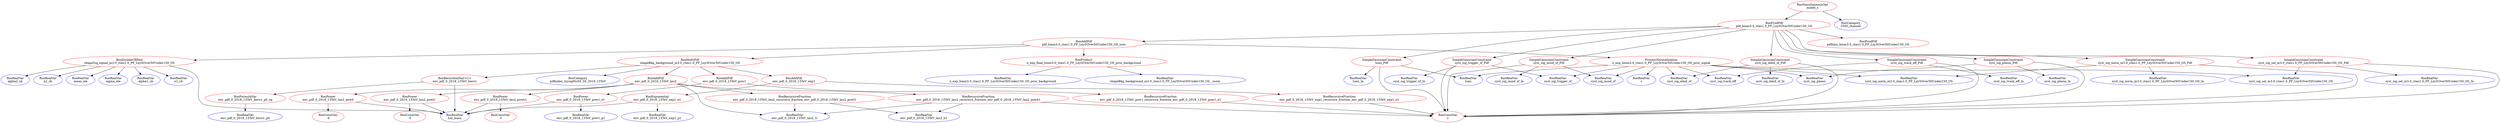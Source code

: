digraph model_s{
"model_s" [ color=red, label="RooSimultaneousOpt\nmodel_s"];
"pdf_binm3.0_ctau1.0_PF_LxySOver50Under150_OS" [ color=red, label="RooProdPdf\npdf_binm3.0_ctau1.0_PF_LxySOver50Under150_OS"];
"pdf_binm3.0_ctau1.0_PF_LxySOver50Under150_OS_nuis" [ color=red, label="RooAddPdf\npdf_binm3.0_ctau1.0_PF_LxySOver50Under150_OS_nuis"];
"shapeSig_signal_m3.0_ctau1.0_PF_LxySOver50Under150_OS" [ color=red, label="RooDoubleCBFast\nshapeSig_signal_m3.0_ctau1.0_PF_LxySOver50Under150_OS"];
"mean_ele" [ color=blue, label="RooRealVar\nmean_ele"];
"sigma_ele" [ color=blue, label="RooRealVar\nsigma_ele"];
"alpha1_cb" [ color=blue, label="RooRealVar\nalpha1_cb"];
"n1_cb" [ color=blue, label="RooRealVar\nn1_cb"];
"alpha2_cb" [ color=blue, label="RooRealVar\nalpha2_cb"];
"n2_cb" [ color=blue, label="RooRealVar\nn2_cb"];
"hnl_mass" [ color=blue, label="RooRealVar\nhnl_mass"];
"shapeBkg_background_m3.0_ctau1.0_PF_LxySOver50Under150_OS" [ color=red, label="RooMultiPdf\nshapeBkg_background_m3.0_ctau1.0_PF_LxySOver50Under150_OS"];
"pdfindex_lxysig0to50_SS_2018_13TeV" [ color=blue, label="RooCategory\npdfindex_lxysig0to50_SS_2018_13TeV"];
"env_pdf_0_2018_13TeV_bern1" [ color=red, label="RooBernsteinFast<1>\nenv_pdf_0_2018_13TeV_bern1"];
"env_pdf_0_2018_13TeV_bern1_p0_sq" [ color=red, label="RooFormulaVar\nenv_pdf_0_2018_13TeV_bern1_p0_sq"];
"env_pdf_0_2018_13TeV_bern1_p0" [ color=blue, label="RooRealVar\nenv_pdf_0_2018_13TeV_bern1_p0"];
"env_pdf_0_2018_13TeV_exp1" [ color=red, label="RooAddPdf\nenv_pdf_0_2018_13TeV_exp1"];
"env_pdf_0_2018_13TeV_exp1_e1" [ color=red, label="RooExponential\nenv_pdf_0_2018_13TeV_exp1_e1"];
"env_pdf_0_2018_13TeV_exp1_p1" [ color=blue, label="RooRealVar\nenv_pdf_0_2018_13TeV_exp1_p1"];
"env_pdf_0_2018_13TeV_exp1_recursive_fraction_env_pdf_0_2018_13TeV_exp1_e1" [ color=red, label="RooRecursiveFraction\nenv_pdf_0_2018_13TeV_exp1_recursive_fraction_env_pdf_0_2018_13TeV_exp1_e1"];
"1" [ color=red, label="RooConstVar\n1"];
"env_pdf_0_2018_13TeV_pow1" [ color=red, label="RooAddPdf\nenv_pdf_0_2018_13TeV_pow1"];
"env_pdf_0_2018_13TeV_pow1_e1" [ color=red, label="RooPower\nenv_pdf_0_2018_13TeV_pow1_e1"];
"env_pdf_0_2018_13TeV_pow1_p1" [ color=blue, label="RooRealVar\nenv_pdf_0_2018_13TeV_pow1_p1"];
"env_pdf_0_2018_13TeV_pow1_recursive_fraction_env_pdf_0_2018_13TeV_pow1_e1" [ color=red, label="RooRecursiveFraction\nenv_pdf_0_2018_13TeV_pow1_recursive_fraction_env_pdf_0_2018_13TeV_pow1_e1"];
"env_pdf_0_2018_13TeV_lau2" [ color=red, label="RooAddPdf\nenv_pdf_0_2018_13TeV_lau2"];
"env_pdf_0_2018_13TeV_lau2_pow0" [ color=red, label="RooPower\nenv_pdf_0_2018_13TeV_lau2_pow0"];
"-4" [ color=red, label="RooConstVar\n-4"];
"env_pdf_0_2018_13TeV_lau2_l1" [ color=blue, label="RooRealVar\nenv_pdf_0_2018_13TeV_lau2_l1"];
"env_pdf_0_2018_13TeV_lau2_powl1" [ color=red, label="RooPower\nenv_pdf_0_2018_13TeV_lau2_powl1"];
"-5" [ color=red, label="RooConstVar\n-5"];
"env_pdf_0_2018_13TeV_lau2_recursive_fraction_env_pdf_0_2018_13TeV_lau2_powl1" [ color=red, label="RooRecursiveFraction\nenv_pdf_0_2018_13TeV_lau2_recursive_fraction_env_pdf_0_2018_13TeV_lau2_powl1"];
"env_pdf_0_2018_13TeV_lau2_h1" [ color=blue, label="RooRealVar\nenv_pdf_0_2018_13TeV_lau2_h1"];
"env_pdf_0_2018_13TeV_lau2_powh1" [ color=red, label="RooPower\nenv_pdf_0_2018_13TeV_lau2_powh1"];
"-3" [ color=red, label="RooConstVar\n-3"];
"env_pdf_0_2018_13TeV_lau2_recursive_fraction_env_pdf_0_2018_13TeV_lau2_powh1" [ color=red, label="RooRecursiveFraction\nenv_pdf_0_2018_13TeV_lau2_recursive_fraction_env_pdf_0_2018_13TeV_lau2_powh1"];
"n_exp_final_binm3.0_ctau1.0_PF_LxySOver50Under150_OS_proc_background" [ color=red, label="RooProduct\nn_exp_final_binm3.0_ctau1.0_PF_LxySOver50Under150_OS_proc_background"];
"n_exp_binm3.0_ctau1.0_PF_LxySOver50Under150_OS_proc_background" [ color=blue, label="RooRealVar\nn_exp_binm3.0_ctau1.0_PF_LxySOver50Under150_OS_proc_background"];
"shapeBkg_background_m3.0_ctau1.0_PF_LxySOver50Under150_OS__norm" [ color=blue, label="RooRealVar\nshapeBkg_background_m3.0_ctau1.0_PF_LxySOver50Under150_OS__norm"];
"n_exp_binm3.0_ctau1.0_PF_LxySOver50Under150_OS_proc_signal" [ color=red, label="ProcessNormalization\nn_exp_binm3.0_ctau1.0_PF_LxySOver50Under150_OS_proc_signal"];
"lumi" [ color=blue, label="RooRealVar\nlumi"];
"syst_sig_trigger_sf" [ color=blue, label="RooRealVar\nsyst_sig_trigger_sf"];
"syst_sig_muid_sf" [ color=blue, label="RooRealVar\nsyst_sig_muid_sf"];
"syst_sig_eleid_sf" [ color=blue, label="RooRealVar\nsyst_sig_eleid_sf"];
"syst_sig_track_eff" [ color=blue, label="RooRealVar\nsyst_sig_track_eff"];
"syst_sig_pheno" [ color=blue, label="RooRealVar\nsyst_sig_pheno"];
"syst_sig_norm_m3.0_ctau1.0_PF_LxySOver50Under150_OS" [ color=blue, label="RooRealVar\nsyst_sig_norm_m3.0_ctau1.0_PF_LxySOver50Under150_OS"];
"syst_sig_sel_m3.0_ctau1.0_PF_LxySOver50Under150_OS" [ color=blue, label="RooRealVar\nsyst_sig_sel_m3.0_ctau1.0_PF_LxySOver50Under150_OS"];
"r" [ color=blue, label="RooRealVar\nr"];
"pdfbins_binm3.0_ctau1.0_PF_LxySOver50Under150_OS" [ color=red, label="RooProdPdf\npdfbins_binm3.0_ctau1.0_PF_LxySOver50Under150_OS"];
"lumi_Pdf" [ color=red, label="SimpleGaussianConstraint\nlumi_Pdf"];
"lumi_In" [ color=blue, label="RooRealVar\nlumi_In"];
"syst_sig_trigger_sf_Pdf" [ color=red, label="SimpleGaussianConstraint\nsyst_sig_trigger_sf_Pdf"];
"syst_sig_trigger_sf_In" [ color=blue, label="RooRealVar\nsyst_sig_trigger_sf_In"];
"syst_sig_muid_sf_Pdf" [ color=red, label="SimpleGaussianConstraint\nsyst_sig_muid_sf_Pdf"];
"syst_sig_muid_sf_In" [ color=blue, label="RooRealVar\nsyst_sig_muid_sf_In"];
"syst_sig_eleid_sf_Pdf" [ color=red, label="SimpleGaussianConstraint\nsyst_sig_eleid_sf_Pdf"];
"syst_sig_eleid_sf_In" [ color=blue, label="RooRealVar\nsyst_sig_eleid_sf_In"];
"syst_sig_track_eff_Pdf" [ color=red, label="SimpleGaussianConstraint\nsyst_sig_track_eff_Pdf"];
"syst_sig_track_eff_In" [ color=blue, label="RooRealVar\nsyst_sig_track_eff_In"];
"syst_sig_pheno_Pdf" [ color=red, label="SimpleGaussianConstraint\nsyst_sig_pheno_Pdf"];
"syst_sig_pheno_In" [ color=blue, label="RooRealVar\nsyst_sig_pheno_In"];
"syst_sig_norm_m3.0_ctau1.0_PF_LxySOver50Under150_OS_Pdf" [ color=red, label="SimpleGaussianConstraint\nsyst_sig_norm_m3.0_ctau1.0_PF_LxySOver50Under150_OS_Pdf"];
"syst_sig_norm_m3.0_ctau1.0_PF_LxySOver50Under150_OS_In" [ color=blue, label="RooRealVar\nsyst_sig_norm_m3.0_ctau1.0_PF_LxySOver50Under150_OS_In"];
"syst_sig_sel_m3.0_ctau1.0_PF_LxySOver50Under150_OS_Pdf" [ color=red, label="SimpleGaussianConstraint\nsyst_sig_sel_m3.0_ctau1.0_PF_LxySOver50Under150_OS_Pdf"];
"syst_sig_sel_m3.0_ctau1.0_PF_LxySOver50Under150_OS_In" [ color=blue, label="RooRealVar\nsyst_sig_sel_m3.0_ctau1.0_PF_LxySOver50Under150_OS_In"];
"CMS_channel" [ color=blue, label="RooCategory\nCMS_channel"];
"syst_sig_pheno_Pdf" -> "1";
"syst_sig_pheno_Pdf" -> "syst_sig_pheno_In";
"syst_sig_pheno_Pdf" -> "syst_sig_pheno";
"syst_sig_eleid_sf_Pdf" -> "1";
"syst_sig_eleid_sf_Pdf" -> "syst_sig_eleid_sf_In";
"syst_sig_eleid_sf_Pdf" -> "syst_sig_eleid_sf";
"syst_sig_trigger_sf_Pdf" -> "1";
"syst_sig_trigger_sf_Pdf" -> "syst_sig_trigger_sf";
"syst_sig_trigger_sf_Pdf" -> "syst_sig_trigger_sf_In";
"syst_sig_norm_m3.0_ctau1.0_PF_LxySOver50Under150_OS_Pdf" -> "1";
"syst_sig_norm_m3.0_ctau1.0_PF_LxySOver50Under150_OS_Pdf" -> "syst_sig_norm_m3.0_ctau1.0_PF_LxySOver50Under150_OS";
"syst_sig_norm_m3.0_ctau1.0_PF_LxySOver50Under150_OS_Pdf" -> "syst_sig_norm_m3.0_ctau1.0_PF_LxySOver50Under150_OS_In";
"lumi_Pdf" -> "lumi_In";
"lumi_Pdf" -> "lumi";
"lumi_Pdf" -> "1";
"syst_sig_track_eff_Pdf" -> "1";
"syst_sig_track_eff_Pdf" -> "syst_sig_track_eff_In";
"syst_sig_track_eff_Pdf" -> "syst_sig_track_eff";
"syst_sig_muid_sf_Pdf" -> "1";
"syst_sig_muid_sf_Pdf" -> "syst_sig_muid_sf";
"syst_sig_muid_sf_Pdf" -> "syst_sig_muid_sf_In";
"syst_sig_sel_m3.0_ctau1.0_PF_LxySOver50Under150_OS_Pdf" -> "1";
"syst_sig_sel_m3.0_ctau1.0_PF_LxySOver50Under150_OS_Pdf" -> "syst_sig_sel_m3.0_ctau1.0_PF_LxySOver50Under150_OS_In";
"syst_sig_sel_m3.0_ctau1.0_PF_LxySOver50Under150_OS_Pdf" -> "syst_sig_sel_m3.0_ctau1.0_PF_LxySOver50Under150_OS";
"n_exp_binm3.0_ctau1.0_PF_LxySOver50Under150_OS_proc_signal" -> "lumi";
"n_exp_binm3.0_ctau1.0_PF_LxySOver50Under150_OS_proc_signal" -> "r";
"n_exp_binm3.0_ctau1.0_PF_LxySOver50Under150_OS_proc_signal" -> "syst_sig_trigger_sf";
"n_exp_binm3.0_ctau1.0_PF_LxySOver50Under150_OS_proc_signal" -> "syst_sig_muid_sf";
"n_exp_binm3.0_ctau1.0_PF_LxySOver50Under150_OS_proc_signal" -> "syst_sig_norm_m3.0_ctau1.0_PF_LxySOver50Under150_OS";
"n_exp_binm3.0_ctau1.0_PF_LxySOver50Under150_OS_proc_signal" -> "syst_sig_eleid_sf";
"n_exp_binm3.0_ctau1.0_PF_LxySOver50Under150_OS_proc_signal" -> "syst_sig_track_eff";
"n_exp_binm3.0_ctau1.0_PF_LxySOver50Under150_OS_proc_signal" -> "syst_sig_pheno";
"n_exp_binm3.0_ctau1.0_PF_LxySOver50Under150_OS_proc_signal" -> "syst_sig_sel_m3.0_ctau1.0_PF_LxySOver50Under150_OS";
"model_s" -> "CMS_channel";
"model_s" -> "pdf_binm3.0_ctau1.0_PF_LxySOver50Under150_OS";
"pdf_binm3.0_ctau1.0_PF_LxySOver50Under150_OS" -> "syst_sig_pheno_Pdf";
"pdf_binm3.0_ctau1.0_PF_LxySOver50Under150_OS" -> "syst_sig_eleid_sf_Pdf";
"pdf_binm3.0_ctau1.0_PF_LxySOver50Under150_OS" -> "syst_sig_trigger_sf_Pdf";
"pdf_binm3.0_ctau1.0_PF_LxySOver50Under150_OS" -> "syst_sig_norm_m3.0_ctau1.0_PF_LxySOver50Under150_OS_Pdf";
"pdf_binm3.0_ctau1.0_PF_LxySOver50Under150_OS" -> "lumi_Pdf";
"pdf_binm3.0_ctau1.0_PF_LxySOver50Under150_OS" -> "syst_sig_track_eff_Pdf";
"pdf_binm3.0_ctau1.0_PF_LxySOver50Under150_OS" -> "syst_sig_muid_sf_Pdf";
"pdf_binm3.0_ctau1.0_PF_LxySOver50Under150_OS" -> "syst_sig_sel_m3.0_ctau1.0_PF_LxySOver50Under150_OS_Pdf";
"pdf_binm3.0_ctau1.0_PF_LxySOver50Under150_OS" -> "pdf_binm3.0_ctau1.0_PF_LxySOver50Under150_OS_nuis";
"pdf_binm3.0_ctau1.0_PF_LxySOver50Under150_OS" -> "pdfbins_binm3.0_ctau1.0_PF_LxySOver50Under150_OS";
"pdf_binm3.0_ctau1.0_PF_LxySOver50Under150_OS_nuis" -> "n_exp_binm3.0_ctau1.0_PF_LxySOver50Under150_OS_proc_signal";
"pdf_binm3.0_ctau1.0_PF_LxySOver50Under150_OS_nuis" -> "shapeSig_signal_m3.0_ctau1.0_PF_LxySOver50Under150_OS";
"pdf_binm3.0_ctau1.0_PF_LxySOver50Under150_OS_nuis" -> "shapeBkg_background_m3.0_ctau1.0_PF_LxySOver50Under150_OS";
"pdf_binm3.0_ctau1.0_PF_LxySOver50Under150_OS_nuis" -> "n_exp_final_binm3.0_ctau1.0_PF_LxySOver50Under150_OS_proc_background";
"shapeSig_signal_m3.0_ctau1.0_PF_LxySOver50Under150_OS" -> "hnl_mass";
"shapeSig_signal_m3.0_ctau1.0_PF_LxySOver50Under150_OS" -> "mean_ele";
"shapeSig_signal_m3.0_ctau1.0_PF_LxySOver50Under150_OS" -> "sigma_ele";
"shapeSig_signal_m3.0_ctau1.0_PF_LxySOver50Under150_OS" -> "alpha1_cb";
"shapeSig_signal_m3.0_ctau1.0_PF_LxySOver50Under150_OS" -> "n1_cb";
"shapeSig_signal_m3.0_ctau1.0_PF_LxySOver50Under150_OS" -> "alpha2_cb";
"shapeSig_signal_m3.0_ctau1.0_PF_LxySOver50Under150_OS" -> "n2_cb";
"shapeBkg_background_m3.0_ctau1.0_PF_LxySOver50Under150_OS" -> "pdfindex_lxysig0to50_SS_2018_13TeV";
"shapeBkg_background_m3.0_ctau1.0_PF_LxySOver50Under150_OS" -> "env_pdf_0_2018_13TeV_bern1";
"shapeBkg_background_m3.0_ctau1.0_PF_LxySOver50Under150_OS" -> "env_pdf_0_2018_13TeV_exp1";
"shapeBkg_background_m3.0_ctau1.0_PF_LxySOver50Under150_OS" -> "env_pdf_0_2018_13TeV_pow1";
"shapeBkg_background_m3.0_ctau1.0_PF_LxySOver50Under150_OS" -> "env_pdf_0_2018_13TeV_lau2";
"env_pdf_0_2018_13TeV_bern1" -> "hnl_mass";
"env_pdf_0_2018_13TeV_bern1" -> "env_pdf_0_2018_13TeV_bern1_p0_sq";
"env_pdf_0_2018_13TeV_bern1_p0_sq" -> "env_pdf_0_2018_13TeV_bern1_p0";
"env_pdf_0_2018_13TeV_exp1" -> "env_pdf_0_2018_13TeV_exp1_e1";
"env_pdf_0_2018_13TeV_exp1" -> "env_pdf_0_2018_13TeV_exp1_recursive_fraction_env_pdf_0_2018_13TeV_exp1_e1";
"env_pdf_0_2018_13TeV_exp1_e1" -> "hnl_mass";
"env_pdf_0_2018_13TeV_exp1_e1" -> "env_pdf_0_2018_13TeV_exp1_p1";
"env_pdf_0_2018_13TeV_exp1_recursive_fraction_env_pdf_0_2018_13TeV_exp1_e1" -> "1";
"env_pdf_0_2018_13TeV_pow1" -> "env_pdf_0_2018_13TeV_pow1_e1";
"env_pdf_0_2018_13TeV_pow1" -> "env_pdf_0_2018_13TeV_pow1_recursive_fraction_env_pdf_0_2018_13TeV_pow1_e1";
"env_pdf_0_2018_13TeV_pow1_e1" -> "hnl_mass";
"env_pdf_0_2018_13TeV_pow1_e1" -> "env_pdf_0_2018_13TeV_pow1_p1";
"env_pdf_0_2018_13TeV_pow1_recursive_fraction_env_pdf_0_2018_13TeV_pow1_e1" -> "1";
"env_pdf_0_2018_13TeV_lau2" -> "env_pdf_0_2018_13TeV_lau2_pow0";
"env_pdf_0_2018_13TeV_lau2" -> "env_pdf_0_2018_13TeV_lau2_l1";
"env_pdf_0_2018_13TeV_lau2" -> "env_pdf_0_2018_13TeV_lau2_powl1";
"env_pdf_0_2018_13TeV_lau2" -> "env_pdf_0_2018_13TeV_lau2_recursive_fraction_env_pdf_0_2018_13TeV_lau2_powl1";
"env_pdf_0_2018_13TeV_lau2" -> "env_pdf_0_2018_13TeV_lau2_powh1";
"env_pdf_0_2018_13TeV_lau2" -> "env_pdf_0_2018_13TeV_lau2_recursive_fraction_env_pdf_0_2018_13TeV_lau2_powh1";
"env_pdf_0_2018_13TeV_lau2_pow0" -> "hnl_mass";
"env_pdf_0_2018_13TeV_lau2_pow0" -> "-4";
"env_pdf_0_2018_13TeV_lau2_powl1" -> "hnl_mass";
"env_pdf_0_2018_13TeV_lau2_powl1" -> "-5";
"env_pdf_0_2018_13TeV_lau2_recursive_fraction_env_pdf_0_2018_13TeV_lau2_powl1" -> "env_pdf_0_2018_13TeV_lau2_l1";
"env_pdf_0_2018_13TeV_lau2_recursive_fraction_env_pdf_0_2018_13TeV_lau2_powl1" -> "env_pdf_0_2018_13TeV_lau2_h1";
"env_pdf_0_2018_13TeV_lau2_powh1" -> "hnl_mass";
"env_pdf_0_2018_13TeV_lau2_powh1" -> "-3";
"env_pdf_0_2018_13TeV_lau2_recursive_fraction_env_pdf_0_2018_13TeV_lau2_powh1" -> "1";
"env_pdf_0_2018_13TeV_lau2_recursive_fraction_env_pdf_0_2018_13TeV_lau2_powh1" -> "env_pdf_0_2018_13TeV_lau2_l1";
"env_pdf_0_2018_13TeV_lau2_recursive_fraction_env_pdf_0_2018_13TeV_lau2_powh1" -> "env_pdf_0_2018_13TeV_lau2_h1";
"n_exp_final_binm3.0_ctau1.0_PF_LxySOver50Under150_OS_proc_background" -> "shapeBkg_background_m3.0_ctau1.0_PF_LxySOver50Under150_OS__norm";
"n_exp_final_binm3.0_ctau1.0_PF_LxySOver50Under150_OS_proc_background" -> "n_exp_binm3.0_ctau1.0_PF_LxySOver50Under150_OS_proc_background";
}
